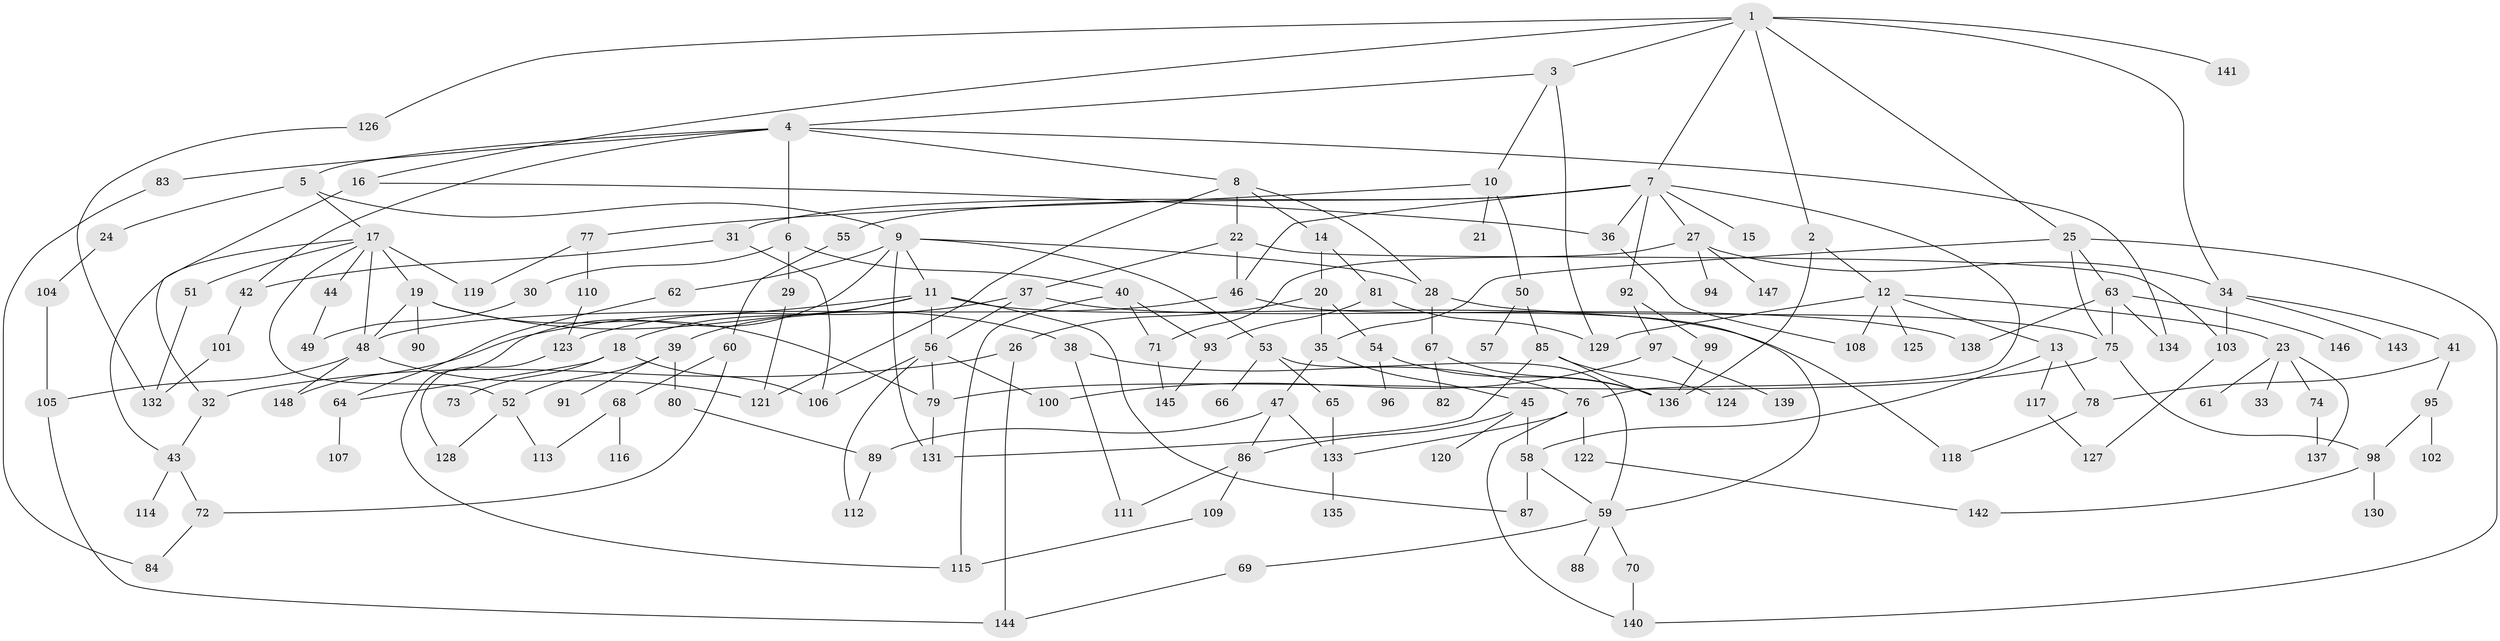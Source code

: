 // Generated by graph-tools (version 1.1) at 2025/01/03/09/25 03:01:09]
// undirected, 148 vertices, 218 edges
graph export_dot {
graph [start="1"]
  node [color=gray90,style=filled];
  1;
  2;
  3;
  4;
  5;
  6;
  7;
  8;
  9;
  10;
  11;
  12;
  13;
  14;
  15;
  16;
  17;
  18;
  19;
  20;
  21;
  22;
  23;
  24;
  25;
  26;
  27;
  28;
  29;
  30;
  31;
  32;
  33;
  34;
  35;
  36;
  37;
  38;
  39;
  40;
  41;
  42;
  43;
  44;
  45;
  46;
  47;
  48;
  49;
  50;
  51;
  52;
  53;
  54;
  55;
  56;
  57;
  58;
  59;
  60;
  61;
  62;
  63;
  64;
  65;
  66;
  67;
  68;
  69;
  70;
  71;
  72;
  73;
  74;
  75;
  76;
  77;
  78;
  79;
  80;
  81;
  82;
  83;
  84;
  85;
  86;
  87;
  88;
  89;
  90;
  91;
  92;
  93;
  94;
  95;
  96;
  97;
  98;
  99;
  100;
  101;
  102;
  103;
  104;
  105;
  106;
  107;
  108;
  109;
  110;
  111;
  112;
  113;
  114;
  115;
  116;
  117;
  118;
  119;
  120;
  121;
  122;
  123;
  124;
  125;
  126;
  127;
  128;
  129;
  130;
  131;
  132;
  133;
  134;
  135;
  136;
  137;
  138;
  139;
  140;
  141;
  142;
  143;
  144;
  145;
  146;
  147;
  148;
  1 -- 2;
  1 -- 3;
  1 -- 7;
  1 -- 16;
  1 -- 25;
  1 -- 34;
  1 -- 126;
  1 -- 141;
  2 -- 12;
  2 -- 136;
  3 -- 4;
  3 -- 10;
  3 -- 129;
  4 -- 5;
  4 -- 6;
  4 -- 8;
  4 -- 83;
  4 -- 134;
  4 -- 42;
  5 -- 9;
  5 -- 17;
  5 -- 24;
  6 -- 29;
  6 -- 30;
  6 -- 40;
  7 -- 15;
  7 -- 27;
  7 -- 31;
  7 -- 36;
  7 -- 46;
  7 -- 55;
  7 -- 92;
  7 -- 76;
  8 -- 14;
  8 -- 22;
  8 -- 121;
  8 -- 28;
  9 -- 11;
  9 -- 28;
  9 -- 53;
  9 -- 62;
  9 -- 115;
  9 -- 131;
  10 -- 21;
  10 -- 50;
  10 -- 77;
  11 -- 18;
  11 -- 39;
  11 -- 56;
  11 -- 87;
  11 -- 148;
  11 -- 118;
  12 -- 13;
  12 -- 23;
  12 -- 125;
  12 -- 129;
  12 -- 108;
  13 -- 117;
  13 -- 58;
  13 -- 78;
  14 -- 20;
  14 -- 81;
  16 -- 32;
  16 -- 36;
  17 -- 19;
  17 -- 44;
  17 -- 51;
  17 -- 119;
  17 -- 52;
  17 -- 43;
  17 -- 48;
  18 -- 73;
  18 -- 106;
  18 -- 64;
  19 -- 38;
  19 -- 48;
  19 -- 79;
  19 -- 90;
  20 -- 26;
  20 -- 54;
  20 -- 35;
  22 -- 37;
  22 -- 103;
  22 -- 46;
  23 -- 33;
  23 -- 61;
  23 -- 74;
  23 -- 137;
  24 -- 104;
  25 -- 35;
  25 -- 63;
  25 -- 140;
  25 -- 75;
  26 -- 144;
  26 -- 32;
  27 -- 94;
  27 -- 147;
  27 -- 71;
  27 -- 34;
  28 -- 67;
  28 -- 75;
  29 -- 121;
  30 -- 49;
  31 -- 42;
  31 -- 106;
  32 -- 43;
  34 -- 41;
  34 -- 103;
  34 -- 143;
  35 -- 45;
  35 -- 47;
  36 -- 108;
  37 -- 123;
  37 -- 138;
  37 -- 56;
  38 -- 76;
  38 -- 111;
  39 -- 52;
  39 -- 80;
  39 -- 91;
  40 -- 71;
  40 -- 115;
  40 -- 93;
  41 -- 78;
  41 -- 95;
  42 -- 101;
  43 -- 114;
  43 -- 72;
  44 -- 49;
  45 -- 58;
  45 -- 120;
  45 -- 86;
  46 -- 59;
  46 -- 48;
  47 -- 86;
  47 -- 89;
  47 -- 133;
  48 -- 121;
  48 -- 148;
  48 -- 105;
  50 -- 57;
  50 -- 85;
  51 -- 132;
  52 -- 113;
  52 -- 128;
  53 -- 65;
  53 -- 66;
  53 -- 59;
  54 -- 96;
  54 -- 136;
  55 -- 60;
  56 -- 100;
  56 -- 112;
  56 -- 106;
  56 -- 79;
  58 -- 59;
  58 -- 87;
  59 -- 69;
  59 -- 70;
  59 -- 88;
  60 -- 68;
  60 -- 72;
  62 -- 64;
  63 -- 75;
  63 -- 134;
  63 -- 138;
  63 -- 146;
  64 -- 107;
  65 -- 133;
  67 -- 82;
  67 -- 136;
  68 -- 116;
  68 -- 113;
  69 -- 144;
  70 -- 140;
  71 -- 145;
  72 -- 84;
  74 -- 137;
  75 -- 98;
  75 -- 79;
  76 -- 122;
  76 -- 133;
  76 -- 140;
  77 -- 110;
  77 -- 119;
  78 -- 118;
  79 -- 131;
  80 -- 89;
  81 -- 93;
  81 -- 129;
  83 -- 84;
  85 -- 124;
  85 -- 136;
  85 -- 131;
  86 -- 109;
  86 -- 111;
  89 -- 112;
  92 -- 97;
  92 -- 99;
  93 -- 145;
  95 -- 102;
  95 -- 98;
  97 -- 139;
  97 -- 100;
  98 -- 130;
  98 -- 142;
  99 -- 136;
  101 -- 132;
  103 -- 127;
  104 -- 105;
  105 -- 144;
  109 -- 115;
  110 -- 123;
  117 -- 127;
  122 -- 142;
  123 -- 128;
  126 -- 132;
  133 -- 135;
}

